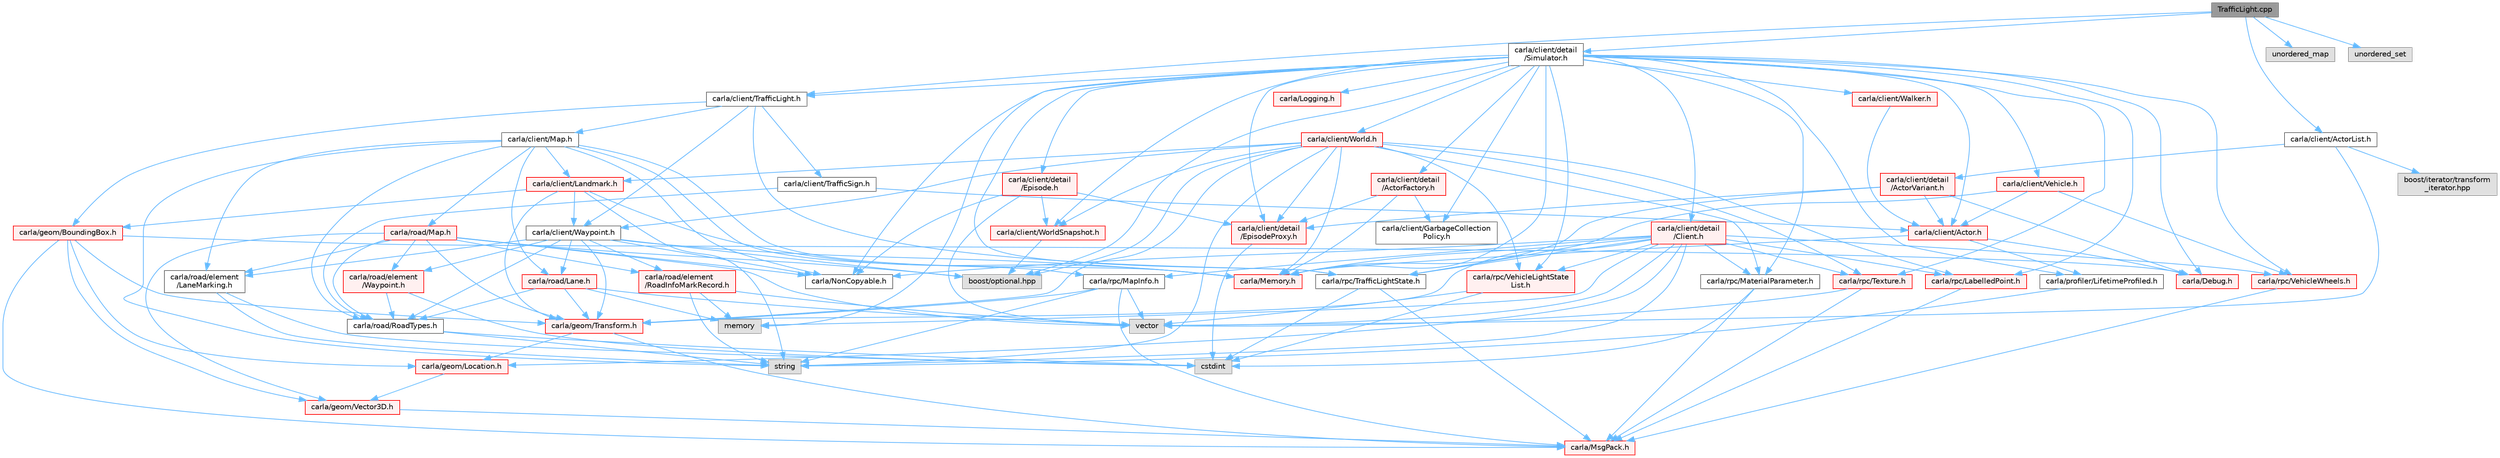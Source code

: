 digraph "TrafficLight.cpp"
{
 // INTERACTIVE_SVG=YES
 // LATEX_PDF_SIZE
  bgcolor="transparent";
  edge [fontname=Helvetica,fontsize=10,labelfontname=Helvetica,labelfontsize=10];
  node [fontname=Helvetica,fontsize=10,shape=box,height=0.2,width=0.4];
  Node1 [id="Node000001",label="TrafficLight.cpp",height=0.2,width=0.4,color="gray40", fillcolor="grey60", style="filled", fontcolor="black",tooltip=" "];
  Node1 -> Node2 [id="edge1_Node000001_Node000002",color="steelblue1",style="solid",tooltip=" "];
  Node2 [id="Node000002",label="carla/client/TrafficLight.h",height=0.2,width=0.4,color="grey40", fillcolor="white", style="filled",URL="$d5/d9e/TrafficLight_8h.html",tooltip=" "];
  Node2 -> Node3 [id="edge2_Node000002_Node000003",color="steelblue1",style="solid",tooltip=" "];
  Node3 [id="Node000003",label="carla/client/TrafficSign.h",height=0.2,width=0.4,color="grey40", fillcolor="white", style="filled",URL="$d6/d83/TrafficSign_8h.html",tooltip=" "];
  Node3 -> Node4 [id="edge3_Node000003_Node000004",color="steelblue1",style="solid",tooltip=" "];
  Node4 [id="Node000004",label="carla/client/Actor.h",height=0.2,width=0.4,color="red", fillcolor="#FFF0F0", style="filled",URL="$da/d48/client_2Actor_8h.html",tooltip=" "];
  Node4 -> Node5 [id="edge4_Node000004_Node000005",color="steelblue1",style="solid",tooltip=" "];
  Node5 [id="Node000005",label="carla/Debug.h",height=0.2,width=0.4,color="red", fillcolor="#FFF0F0", style="filled",URL="$d4/deb/Debug_8h.html",tooltip=" "];
  Node4 -> Node9 [id="edge5_Node000004_Node000009",color="steelblue1",style="solid",tooltip=" "];
  Node9 [id="Node000009",label="carla/Memory.h",height=0.2,width=0.4,color="red", fillcolor="#FFF0F0", style="filled",URL="$de/d5c/Memory_8h.html",tooltip=" "];
  Node4 -> Node175 [id="edge6_Node000004_Node000175",color="steelblue1",style="solid",tooltip=" "];
  Node175 [id="Node000175",label="carla/profiler/LifetimeProfiled.h",height=0.2,width=0.4,color="grey40", fillcolor="white", style="filled",URL="$d9/dc4/LifetimeProfiled_8h.html",tooltip=" "];
  Node175 -> Node62 [id="edge7_Node000175_Node000062",color="steelblue1",style="solid",tooltip=" "];
  Node62 [id="Node000062",label="string",height=0.2,width=0.4,color="grey60", fillcolor="#E0E0E0", style="filled",tooltip=" "];
  Node3 -> Node70 [id="edge8_Node000003_Node000070",color="steelblue1",style="solid",tooltip=" "];
  Node70 [id="Node000070",label="carla/road/RoadTypes.h",height=0.2,width=0.4,color="grey40", fillcolor="white", style="filled",URL="$d6/dbb/RoadTypes_8h.html",tooltip=" "];
  Node70 -> Node24 [id="edge9_Node000070_Node000024",color="steelblue1",style="solid",tooltip=" "];
  Node24 [id="Node000024",label="cstdint",height=0.2,width=0.4,color="grey60", fillcolor="#E0E0E0", style="filled",tooltip=" "];
  Node70 -> Node62 [id="edge10_Node000070_Node000062",color="steelblue1",style="solid",tooltip=" "];
  Node2 -> Node105 [id="edge11_Node000002_Node000105",color="steelblue1",style="solid",tooltip=" "];
  Node105 [id="Node000105",label="carla/rpc/TrafficLightState.h",height=0.2,width=0.4,color="grey40", fillcolor="white", style="filled",URL="$d1/d16/LibCarla_2source_2carla_2rpc_2TrafficLightState_8h.html",tooltip=" "];
  Node105 -> Node26 [id="edge12_Node000105_Node000026",color="steelblue1",style="solid",tooltip=" "];
  Node26 [id="Node000026",label="carla/MsgPack.h",height=0.2,width=0.4,color="red", fillcolor="#FFF0F0", style="filled",URL="$d9/d6f/MsgPack_8h.html",tooltip=" "];
  Node105 -> Node24 [id="edge13_Node000105_Node000024",color="steelblue1",style="solid",tooltip=" "];
  Node2 -> Node60 [id="edge14_Node000002_Node000060",color="steelblue1",style="solid",tooltip=" "];
  Node60 [id="Node000060",label="carla/client/Waypoint.h",height=0.2,width=0.4,color="grey40", fillcolor="white", style="filled",URL="$d0/d47/client_2Waypoint_8h.html",tooltip=" "];
  Node60 -> Node9 [id="edge15_Node000060_Node000009",color="steelblue1",style="solid",tooltip=" "];
  Node60 -> Node15 [id="edge16_Node000060_Node000015",color="steelblue1",style="solid",tooltip=" "];
  Node15 [id="Node000015",label="carla/NonCopyable.h",height=0.2,width=0.4,color="grey40", fillcolor="white", style="filled",URL="$d4/dd8/LibCarla_2source_2carla_2NonCopyable_8h.html",tooltip=" "];
  Node60 -> Node35 [id="edge17_Node000060_Node000035",color="steelblue1",style="solid",tooltip=" "];
  Node35 [id="Node000035",label="carla/geom/Transform.h",height=0.2,width=0.4,color="red", fillcolor="#FFF0F0", style="filled",URL="$de/d17/geom_2Transform_8h.html",tooltip=" "];
  Node35 -> Node26 [id="edge18_Node000035_Node000026",color="steelblue1",style="solid",tooltip=" "];
  Node35 -> Node36 [id="edge19_Node000035_Node000036",color="steelblue1",style="solid",tooltip=" "];
  Node36 [id="Node000036",label="carla/geom/Location.h",height=0.2,width=0.4,color="red", fillcolor="#FFF0F0", style="filled",URL="$d9/d8b/geom_2Location_8h.html",tooltip=" "];
  Node36 -> Node37 [id="edge20_Node000036_Node000037",color="steelblue1",style="solid",tooltip=" "];
  Node37 [id="Node000037",label="carla/geom/Vector3D.h",height=0.2,width=0.4,color="red", fillcolor="#FFF0F0", style="filled",URL="$de/d70/geom_2Vector3D_8h.html",tooltip=" "];
  Node37 -> Node26 [id="edge21_Node000037_Node000026",color="steelblue1",style="solid",tooltip=" "];
  Node60 -> Node61 [id="edge22_Node000060_Node000061",color="steelblue1",style="solid",tooltip=" "];
  Node61 [id="Node000061",label="carla/road/element\l/LaneMarking.h",height=0.2,width=0.4,color="grey40", fillcolor="white", style="filled",URL="$d5/d4c/LaneMarking_8h.html",tooltip=" "];
  Node61 -> Node24 [id="edge23_Node000061_Node000024",color="steelblue1",style="solid",tooltip=" "];
  Node61 -> Node62 [id="edge24_Node000061_Node000062",color="steelblue1",style="solid",tooltip=" "];
  Node60 -> Node63 [id="edge25_Node000060_Node000063",color="steelblue1",style="solid",tooltip=" "];
  Node63 [id="Node000063",label="carla/road/element\l/RoadInfoMarkRecord.h",height=0.2,width=0.4,color="red", fillcolor="#FFF0F0", style="filled",URL="$dd/d32/RoadInfoMarkRecord_8h.html",tooltip=" "];
  Node63 -> Node62 [id="edge26_Node000063_Node000062",color="steelblue1",style="solid",tooltip=" "];
  Node63 -> Node67 [id="edge27_Node000063_Node000067",color="steelblue1",style="solid",tooltip=" "];
  Node67 [id="Node000067",label="vector",height=0.2,width=0.4,color="grey60", fillcolor="#E0E0E0", style="filled",tooltip=" "];
  Node63 -> Node23 [id="edge28_Node000063_Node000023",color="steelblue1",style="solid",tooltip=" "];
  Node23 [id="Node000023",label="memory",height=0.2,width=0.4,color="grey60", fillcolor="#E0E0E0", style="filled",tooltip=" "];
  Node60 -> Node69 [id="edge29_Node000060_Node000069",color="steelblue1",style="solid",tooltip=" "];
  Node69 [id="Node000069",label="carla/road/element\l/Waypoint.h",height=0.2,width=0.4,color="red", fillcolor="#FFF0F0", style="filled",URL="$d3/dbb/road_2element_2Waypoint_8h.html",tooltip=" "];
  Node69 -> Node70 [id="edge30_Node000069_Node000070",color="steelblue1",style="solid",tooltip=" "];
  Node69 -> Node24 [id="edge31_Node000069_Node000024",color="steelblue1",style="solid",tooltip=" "];
  Node60 -> Node72 [id="edge32_Node000060_Node000072",color="steelblue1",style="solid",tooltip=" "];
  Node72 [id="Node000072",label="carla/road/Lane.h",height=0.2,width=0.4,color="red", fillcolor="#FFF0F0", style="filled",URL="$d8/d27/Lane_8h.html",tooltip=" "];
  Node72 -> Node35 [id="edge33_Node000072_Node000035",color="steelblue1",style="solid",tooltip=" "];
  Node72 -> Node70 [id="edge34_Node000072_Node000070",color="steelblue1",style="solid",tooltip=" "];
  Node72 -> Node67 [id="edge35_Node000072_Node000067",color="steelblue1",style="solid",tooltip=" "];
  Node72 -> Node23 [id="edge36_Node000072_Node000023",color="steelblue1",style="solid",tooltip=" "];
  Node60 -> Node70 [id="edge37_Node000060_Node000070",color="steelblue1",style="solid",tooltip=" "];
  Node60 -> Node83 [id="edge38_Node000060_Node000083",color="steelblue1",style="solid",tooltip=" "];
  Node83 [id="Node000083",label="boost/optional.hpp",height=0.2,width=0.4,color="grey60", fillcolor="#E0E0E0", style="filled",tooltip=" "];
  Node2 -> Node176 [id="edge39_Node000002_Node000176",color="steelblue1",style="solid",tooltip=" "];
  Node176 [id="Node000176",label="carla/client/Map.h",height=0.2,width=0.4,color="grey40", fillcolor="white", style="filled",URL="$d4/d9d/client_2Map_8h.html",tooltip=" "];
  Node176 -> Node9 [id="edge40_Node000176_Node000009",color="steelblue1",style="solid",tooltip=" "];
  Node176 -> Node15 [id="edge41_Node000176_Node000015",color="steelblue1",style="solid",tooltip=" "];
  Node176 -> Node61 [id="edge42_Node000176_Node000061",color="steelblue1",style="solid",tooltip=" "];
  Node176 -> Node72 [id="edge43_Node000176_Node000072",color="steelblue1",style="solid",tooltip=" "];
  Node176 -> Node177 [id="edge44_Node000176_Node000177",color="steelblue1",style="solid",tooltip=" "];
  Node177 [id="Node000177",label="carla/road/Map.h",height=0.2,width=0.4,color="red", fillcolor="#FFF0F0", style="filled",URL="$df/d64/road_2Map_8h.html",tooltip=" "];
  Node177 -> Node35 [id="edge45_Node000177_Node000035",color="steelblue1",style="solid",tooltip=" "];
  Node177 -> Node15 [id="edge46_Node000177_Node000015",color="steelblue1",style="solid",tooltip=" "];
  Node177 -> Node61 [id="edge47_Node000177_Node000061",color="steelblue1",style="solid",tooltip=" "];
  Node177 -> Node63 [id="edge48_Node000177_Node000063",color="steelblue1",style="solid",tooltip=" "];
  Node177 -> Node69 [id="edge49_Node000177_Node000069",color="steelblue1",style="solid",tooltip=" "];
  Node177 -> Node70 [id="edge50_Node000177_Node000070",color="steelblue1",style="solid",tooltip=" "];
  Node177 -> Node37 [id="edge51_Node000177_Node000037",color="steelblue1",style="solid",tooltip=" "];
  Node177 -> Node83 [id="edge52_Node000177_Node000083",color="steelblue1",style="solid",tooltip=" "];
  Node177 -> Node67 [id="edge53_Node000177_Node000067",color="steelblue1",style="solid",tooltip=" "];
  Node176 -> Node70 [id="edge54_Node000176_Node000070",color="steelblue1",style="solid",tooltip=" "];
  Node176 -> Node193 [id="edge55_Node000176_Node000193",color="steelblue1",style="solid",tooltip=" "];
  Node193 [id="Node000193",label="carla/rpc/MapInfo.h",height=0.2,width=0.4,color="grey40", fillcolor="white", style="filled",URL="$d8/d5a/MapInfo_8h.html",tooltip=" "];
  Node193 -> Node26 [id="edge56_Node000193_Node000026",color="steelblue1",style="solid",tooltip=" "];
  Node193 -> Node35 [id="edge57_Node000193_Node000035",color="steelblue1",style="solid",tooltip=" "];
  Node193 -> Node62 [id="edge58_Node000193_Node000062",color="steelblue1",style="solid",tooltip=" "];
  Node193 -> Node67 [id="edge59_Node000193_Node000067",color="steelblue1",style="solid",tooltip=" "];
  Node176 -> Node59 [id="edge60_Node000176_Node000059",color="steelblue1",style="solid",tooltip=" "];
  Node59 [id="Node000059",label="carla/client/Landmark.h",height=0.2,width=0.4,color="red", fillcolor="#FFF0F0", style="filled",URL="$db/d18/Landmark_8h.html",tooltip=" "];
  Node59 -> Node9 [id="edge61_Node000059_Node000009",color="steelblue1",style="solid",tooltip=" "];
  Node59 -> Node60 [id="edge62_Node000059_Node000060",color="steelblue1",style="solid",tooltip=" "];
  Node59 -> Node35 [id="edge63_Node000059_Node000035",color="steelblue1",style="solid",tooltip=" "];
  Node59 -> Node25 [id="edge64_Node000059_Node000025",color="steelblue1",style="solid",tooltip=" "];
  Node25 [id="Node000025",label="carla/geom/BoundingBox.h",height=0.2,width=0.4,color="red", fillcolor="#FFF0F0", style="filled",URL="$d2/dfe/LibCarla_2source_2carla_2geom_2BoundingBox_8h.html",tooltip=" "];
  Node25 -> Node5 [id="edge65_Node000025_Node000005",color="steelblue1",style="solid",tooltip=" "];
  Node25 -> Node26 [id="edge66_Node000025_Node000026",color="steelblue1",style="solid",tooltip=" "];
  Node25 -> Node35 [id="edge67_Node000025_Node000035",color="steelblue1",style="solid",tooltip=" "];
  Node25 -> Node36 [id="edge68_Node000025_Node000036",color="steelblue1",style="solid",tooltip=" "];
  Node25 -> Node37 [id="edge69_Node000025_Node000037",color="steelblue1",style="solid",tooltip=" "];
  Node59 -> Node62 [id="edge70_Node000059_Node000062",color="steelblue1",style="solid",tooltip=" "];
  Node176 -> Node62 [id="edge71_Node000176_Node000062",color="steelblue1",style="solid",tooltip=" "];
  Node2 -> Node25 [id="edge72_Node000002_Node000025",color="steelblue1",style="solid",tooltip=" "];
  Node1 -> Node194 [id="edge73_Node000001_Node000194",color="steelblue1",style="solid",tooltip=" "];
  Node194 [id="Node000194",label="carla/client/detail\l/Simulator.h",height=0.2,width=0.4,color="grey40", fillcolor="white", style="filled",URL="$d6/d4a/Simulator_8h.html",tooltip=" "];
  Node194 -> Node5 [id="edge74_Node000194_Node000005",color="steelblue1",style="solid",tooltip=" "];
  Node194 -> Node28 [id="edge75_Node000194_Node000028",color="steelblue1",style="solid",tooltip=" "];
  Node28 [id="Node000028",label="carla/Logging.h",height=0.2,width=0.4,color="red", fillcolor="#FFF0F0", style="filled",URL="$de/d87/Logging_8h.html",tooltip=" "];
  Node194 -> Node9 [id="edge76_Node000194_Node000009",color="steelblue1",style="solid",tooltip=" "];
  Node194 -> Node15 [id="edge77_Node000194_Node000015",color="steelblue1",style="solid",tooltip=" "];
  Node194 -> Node4 [id="edge78_Node000194_Node000004",color="steelblue1",style="solid",tooltip=" "];
  Node194 -> Node195 [id="edge79_Node000194_Node000195",color="steelblue1",style="solid",tooltip=" "];
  Node195 [id="Node000195",label="carla/client/GarbageCollection\lPolicy.h",height=0.2,width=0.4,color="grey40", fillcolor="white", style="filled",URL="$d7/dc8/GarbageCollectionPolicy_8h.html",tooltip=" "];
  Node194 -> Node2 [id="edge80_Node000194_Node000002",color="steelblue1",style="solid",tooltip=" "];
  Node194 -> Node196 [id="edge81_Node000194_Node000196",color="steelblue1",style="solid",tooltip=" "];
  Node196 [id="Node000196",label="carla/client/Vehicle.h",height=0.2,width=0.4,color="red", fillcolor="#FFF0F0", style="filled",URL="$d9/d18/Vehicle_8h.html",tooltip=" "];
  Node196 -> Node4 [id="edge82_Node000196_Node000004",color="steelblue1",style="solid",tooltip=" "];
  Node196 -> Node105 [id="edge83_Node000196_Node000105",color="steelblue1",style="solid",tooltip=" "];
  Node196 -> Node206 [id="edge84_Node000196_Node000206",color="steelblue1",style="solid",tooltip=" "];
  Node206 [id="Node000206",label="carla/rpc/VehicleWheels.h",height=0.2,width=0.4,color="red", fillcolor="#FFF0F0", style="filled",URL="$d2/d02/VehicleWheels_8h.html",tooltip=" "];
  Node206 -> Node26 [id="edge85_Node000206_Node000026",color="steelblue1",style="solid",tooltip=" "];
  Node194 -> Node213 [id="edge86_Node000194_Node000213",color="steelblue1",style="solid",tooltip=" "];
  Node213 [id="Node000213",label="carla/client/Walker.h",height=0.2,width=0.4,color="red", fillcolor="#FFF0F0", style="filled",URL="$d5/d10/Walker_8h.html",tooltip=" "];
  Node213 -> Node4 [id="edge87_Node000213_Node000004",color="steelblue1",style="solid",tooltip=" "];
  Node194 -> Node16 [id="edge88_Node000194_Node000016",color="steelblue1",style="solid",tooltip=" "];
  Node16 [id="Node000016",label="carla/client/World.h",height=0.2,width=0.4,color="red", fillcolor="#FFF0F0", style="filled",URL="$dd/d5b/World_8h.html",tooltip=" "];
  Node16 -> Node9 [id="edge89_Node000016_Node000009",color="steelblue1",style="solid",tooltip=" "];
  Node16 -> Node59 [id="edge90_Node000016_Node000059",color="steelblue1",style="solid",tooltip=" "];
  Node16 -> Node60 [id="edge91_Node000016_Node000060",color="steelblue1",style="solid",tooltip=" "];
  Node16 -> Node99 [id="edge92_Node000016_Node000099",color="steelblue1",style="solid",tooltip=" "];
  Node99 [id="Node000099",label="carla/client/WorldSnapshot.h",height=0.2,width=0.4,color="red", fillcolor="#FFF0F0", style="filled",URL="$df/d11/WorldSnapshot_8h.html",tooltip=" "];
  Node99 -> Node83 [id="edge93_Node000099_Node000083",color="steelblue1",style="solid",tooltip=" "];
  Node16 -> Node21 [id="edge94_Node000016_Node000021",color="steelblue1",style="solid",tooltip=" "];
  Node21 [id="Node000021",label="carla/client/detail\l/EpisodeProxy.h",height=0.2,width=0.4,color="red", fillcolor="#FFF0F0", style="filled",URL="$dc/dc2/EpisodeProxy_8h.html",tooltip=" "];
  Node21 -> Node24 [id="edge95_Node000021_Node000024",color="steelblue1",style="solid",tooltip=" "];
  Node16 -> Node35 [id="edge96_Node000016_Node000035",color="steelblue1",style="solid",tooltip=" "];
  Node16 -> Node154 [id="edge97_Node000016_Node000154",color="steelblue1",style="solid",tooltip=" "];
  Node154 [id="Node000154",label="carla/rpc/LabelledPoint.h",height=0.2,width=0.4,color="red", fillcolor="#FFF0F0", style="filled",URL="$d2/dd4/LabelledPoint_8h.html",tooltip=" "];
  Node154 -> Node26 [id="edge98_Node000154_Node000026",color="steelblue1",style="solid",tooltip=" "];
  Node16 -> Node167 [id="edge99_Node000016_Node000167",color="steelblue1",style="solid",tooltip=" "];
  Node167 [id="Node000167",label="carla/rpc/VehicleLightState\lList.h",height=0.2,width=0.4,color="red", fillcolor="#FFF0F0", style="filled",URL="$d8/d09/VehicleLightStateList_8h.html",tooltip=" "];
  Node167 -> Node24 [id="edge100_Node000167_Node000024",color="steelblue1",style="solid",tooltip=" "];
  Node167 -> Node67 [id="edge101_Node000167_Node000067",color="steelblue1",style="solid",tooltip=" "];
  Node16 -> Node171 [id="edge102_Node000016_Node000171",color="steelblue1",style="solid",tooltip=" "];
  Node171 [id="Node000171",label="carla/rpc/Texture.h",height=0.2,width=0.4,color="red", fillcolor="#FFF0F0", style="filled",URL="$d9/dbf/Texture_8h.html",tooltip=" "];
  Node171 -> Node26 [id="edge103_Node000171_Node000026",color="steelblue1",style="solid",tooltip=" "];
  Node171 -> Node67 [id="edge104_Node000171_Node000067",color="steelblue1",style="solid",tooltip=" "];
  Node16 -> Node172 [id="edge105_Node000016_Node000172",color="steelblue1",style="solid",tooltip=" "];
  Node172 [id="Node000172",label="carla/rpc/MaterialParameter.h",height=0.2,width=0.4,color="grey40", fillcolor="white", style="filled",URL="$d7/d10/MaterialParameter_8h.html",tooltip=" "];
  Node172 -> Node26 [id="edge106_Node000172_Node000026",color="steelblue1",style="solid",tooltip=" "];
  Node172 -> Node24 [id="edge107_Node000172_Node000024",color="steelblue1",style="solid",tooltip=" "];
  Node16 -> Node62 [id="edge108_Node000016_Node000062",color="steelblue1",style="solid",tooltip=" "];
  Node16 -> Node83 [id="edge109_Node000016_Node000083",color="steelblue1",style="solid",tooltip=" "];
  Node194 -> Node99 [id="edge110_Node000194_Node000099",color="steelblue1",style="solid",tooltip=" "];
  Node194 -> Node222 [id="edge111_Node000194_Node000222",color="steelblue1",style="solid",tooltip=" "];
  Node222 [id="Node000222",label="carla/client/detail\l/ActorFactory.h",height=0.2,width=0.4,color="red", fillcolor="#FFF0F0", style="filled",URL="$d7/dae/ActorFactory_8h.html",tooltip=" "];
  Node222 -> Node9 [id="edge112_Node000222_Node000009",color="steelblue1",style="solid",tooltip=" "];
  Node222 -> Node195 [id="edge113_Node000222_Node000195",color="steelblue1",style="solid",tooltip=" "];
  Node222 -> Node21 [id="edge114_Node000222_Node000021",color="steelblue1",style="solid",tooltip=" "];
  Node194 -> Node223 [id="edge115_Node000194_Node000223",color="steelblue1",style="solid",tooltip=" "];
  Node223 [id="Node000223",label="carla/client/detail\l/Client.h",height=0.2,width=0.4,color="red", fillcolor="#FFF0F0", style="filled",URL="$df/d8b/client_2detail_2Client_8h.html",tooltip=" "];
  Node223 -> Node9 [id="edge116_Node000223_Node000009",color="steelblue1",style="solid",tooltip=" "];
  Node223 -> Node15 [id="edge117_Node000223_Node000015",color="steelblue1",style="solid",tooltip=" "];
  Node223 -> Node35 [id="edge118_Node000223_Node000035",color="steelblue1",style="solid",tooltip=" "];
  Node223 -> Node36 [id="edge119_Node000223_Node000036",color="steelblue1",style="solid",tooltip=" "];
  Node223 -> Node154 [id="edge120_Node000223_Node000154",color="steelblue1",style="solid",tooltip=" "];
  Node223 -> Node193 [id="edge121_Node000223_Node000193",color="steelblue1",style="solid",tooltip=" "];
  Node223 -> Node105 [id="edge122_Node000223_Node000105",color="steelblue1",style="solid",tooltip=" "];
  Node223 -> Node167 [id="edge123_Node000223_Node000167",color="steelblue1",style="solid",tooltip=" "];
  Node223 -> Node206 [id="edge124_Node000223_Node000206",color="steelblue1",style="solid",tooltip=" "];
  Node223 -> Node171 [id="edge125_Node000223_Node000171",color="steelblue1",style="solid",tooltip=" "];
  Node223 -> Node172 [id="edge126_Node000223_Node000172",color="steelblue1",style="solid",tooltip=" "];
  Node223 -> Node23 [id="edge127_Node000223_Node000023",color="steelblue1",style="solid",tooltip=" "];
  Node223 -> Node62 [id="edge128_Node000223_Node000062",color="steelblue1",style="solid",tooltip=" "];
  Node223 -> Node67 [id="edge129_Node000223_Node000067",color="steelblue1",style="solid",tooltip=" "];
  Node194 -> Node93 [id="edge130_Node000194_Node000093",color="steelblue1",style="solid",tooltip=" "];
  Node93 [id="Node000093",label="carla/client/detail\l/Episode.h",height=0.2,width=0.4,color="red", fillcolor="#FFF0F0", style="filled",URL="$d9/d9e/Episode_8h.html",tooltip=" "];
  Node93 -> Node15 [id="edge131_Node000093_Node000015",color="steelblue1",style="solid",tooltip=" "];
  Node93 -> Node99 [id="edge132_Node000093_Node000099",color="steelblue1",style="solid",tooltip=" "];
  Node93 -> Node21 [id="edge133_Node000093_Node000021",color="steelblue1",style="solid",tooltip=" "];
  Node93 -> Node67 [id="edge134_Node000093_Node000067",color="steelblue1",style="solid",tooltip=" "];
  Node194 -> Node21 [id="edge135_Node000194_Node000021",color="steelblue1",style="solid",tooltip=" "];
  Node194 -> Node175 [id="edge136_Node000194_Node000175",color="steelblue1",style="solid",tooltip=" "];
  Node194 -> Node105 [id="edge137_Node000194_Node000105",color="steelblue1",style="solid",tooltip=" "];
  Node194 -> Node167 [id="edge138_Node000194_Node000167",color="steelblue1",style="solid",tooltip=" "];
  Node194 -> Node154 [id="edge139_Node000194_Node000154",color="steelblue1",style="solid",tooltip=" "];
  Node194 -> Node206 [id="edge140_Node000194_Node000206",color="steelblue1",style="solid",tooltip=" "];
  Node194 -> Node171 [id="edge141_Node000194_Node000171",color="steelblue1",style="solid",tooltip=" "];
  Node194 -> Node172 [id="edge142_Node000194_Node000172",color="steelblue1",style="solid",tooltip=" "];
  Node194 -> Node83 [id="edge143_Node000194_Node000083",color="steelblue1",style="solid",tooltip=" "];
  Node194 -> Node23 [id="edge144_Node000194_Node000023",color="steelblue1",style="solid",tooltip=" "];
  Node1 -> Node228 [id="edge145_Node000001_Node000228",color="steelblue1",style="solid",tooltip=" "];
  Node228 [id="Node000228",label="carla/client/ActorList.h",height=0.2,width=0.4,color="grey40", fillcolor="white", style="filled",URL="$db/de8/ActorList_8h.html",tooltip=" "];
  Node228 -> Node229 [id="edge146_Node000228_Node000229",color="steelblue1",style="solid",tooltip=" "];
  Node229 [id="Node000229",label="carla/client/detail\l/ActorVariant.h",height=0.2,width=0.4,color="red", fillcolor="#FFF0F0", style="filled",URL="$d9/d0d/ActorVariant_8h.html",tooltip=" "];
  Node229 -> Node5 [id="edge147_Node000229_Node000005",color="steelblue1",style="solid",tooltip=" "];
  Node229 -> Node9 [id="edge148_Node000229_Node000009",color="steelblue1",style="solid",tooltip=" "];
  Node229 -> Node4 [id="edge149_Node000229_Node000004",color="steelblue1",style="solid",tooltip=" "];
  Node229 -> Node21 [id="edge150_Node000229_Node000021",color="steelblue1",style="solid",tooltip=" "];
  Node228 -> Node114 [id="edge151_Node000228_Node000114",color="steelblue1",style="solid",tooltip=" "];
  Node114 [id="Node000114",label="boost/iterator/transform\l_iterator.hpp",height=0.2,width=0.4,color="grey60", fillcolor="#E0E0E0", style="filled",tooltip=" "];
  Node228 -> Node67 [id="edge152_Node000228_Node000067",color="steelblue1",style="solid",tooltip=" "];
  Node1 -> Node89 [id="edge153_Node000001_Node000089",color="steelblue1",style="solid",tooltip=" "];
  Node89 [id="Node000089",label="unordered_map",height=0.2,width=0.4,color="grey60", fillcolor="#E0E0E0", style="filled",tooltip=" "];
  Node1 -> Node90 [id="edge154_Node000001_Node000090",color="steelblue1",style="solid",tooltip=" "];
  Node90 [id="Node000090",label="unordered_set",height=0.2,width=0.4,color="grey60", fillcolor="#E0E0E0", style="filled",tooltip=" "];
}
